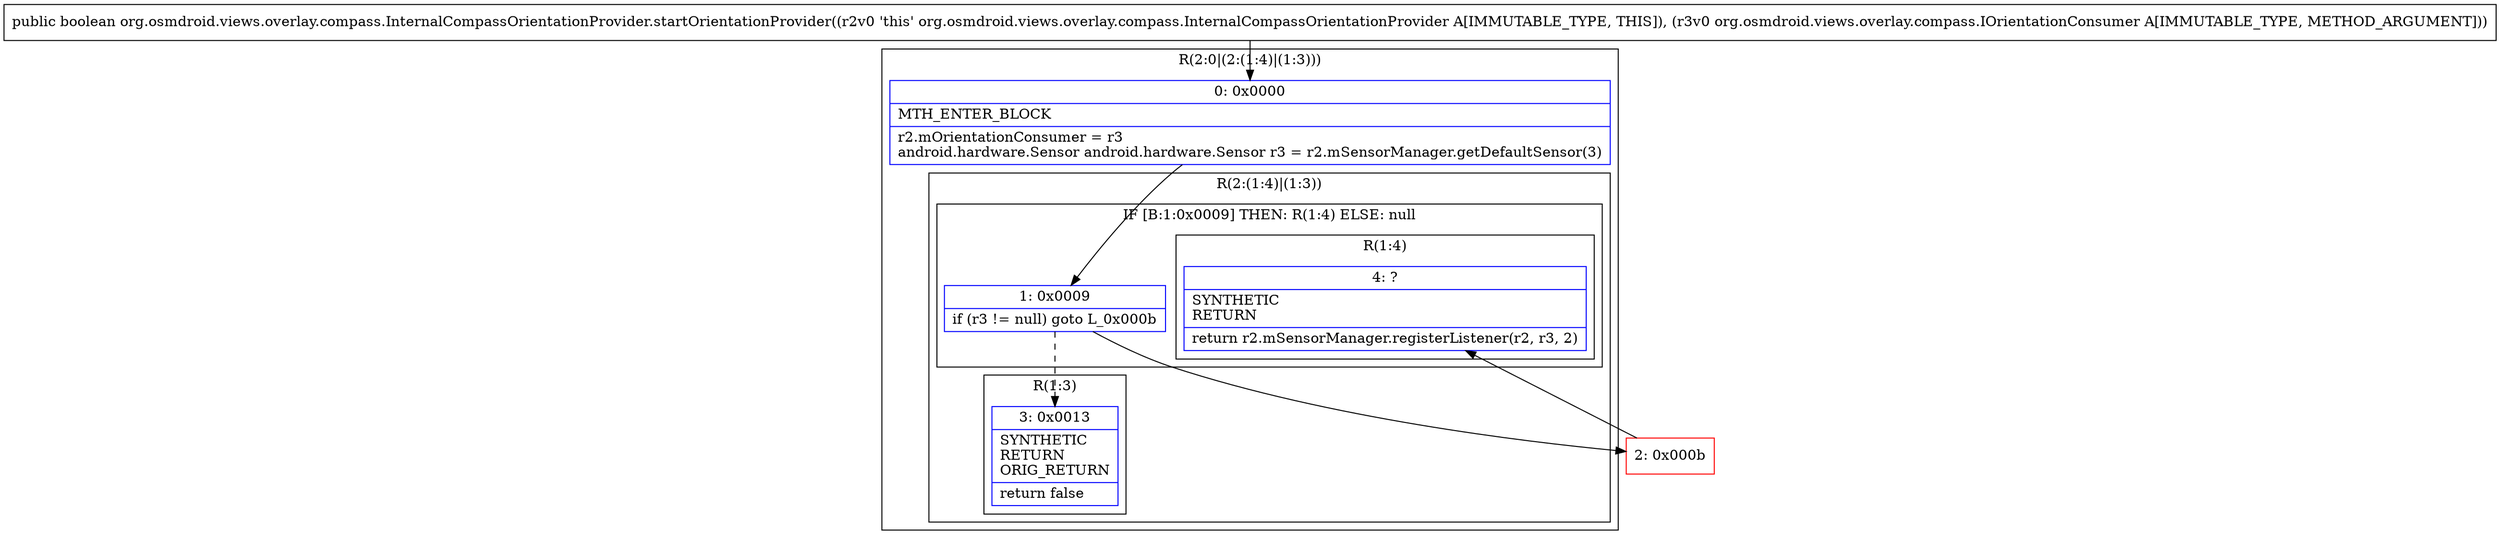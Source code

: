 digraph "CFG fororg.osmdroid.views.overlay.compass.InternalCompassOrientationProvider.startOrientationProvider(Lorg\/osmdroid\/views\/overlay\/compass\/IOrientationConsumer;)Z" {
subgraph cluster_Region_763876853 {
label = "R(2:0|(2:(1:4)|(1:3)))";
node [shape=record,color=blue];
Node_0 [shape=record,label="{0\:\ 0x0000|MTH_ENTER_BLOCK\l|r2.mOrientationConsumer = r3\landroid.hardware.Sensor android.hardware.Sensor r3 = r2.mSensorManager.getDefaultSensor(3)\l}"];
subgraph cluster_Region_716368376 {
label = "R(2:(1:4)|(1:3))";
node [shape=record,color=blue];
subgraph cluster_IfRegion_915980051 {
label = "IF [B:1:0x0009] THEN: R(1:4) ELSE: null";
node [shape=record,color=blue];
Node_1 [shape=record,label="{1\:\ 0x0009|if (r3 != null) goto L_0x000b\l}"];
subgraph cluster_Region_265848581 {
label = "R(1:4)";
node [shape=record,color=blue];
Node_4 [shape=record,label="{4\:\ ?|SYNTHETIC\lRETURN\l|return r2.mSensorManager.registerListener(r2, r3, 2)\l}"];
}
}
subgraph cluster_Region_295679820 {
label = "R(1:3)";
node [shape=record,color=blue];
Node_3 [shape=record,label="{3\:\ 0x0013|SYNTHETIC\lRETURN\lORIG_RETURN\l|return false\l}"];
}
}
}
Node_2 [shape=record,color=red,label="{2\:\ 0x000b}"];
MethodNode[shape=record,label="{public boolean org.osmdroid.views.overlay.compass.InternalCompassOrientationProvider.startOrientationProvider((r2v0 'this' org.osmdroid.views.overlay.compass.InternalCompassOrientationProvider A[IMMUTABLE_TYPE, THIS]), (r3v0 org.osmdroid.views.overlay.compass.IOrientationConsumer A[IMMUTABLE_TYPE, METHOD_ARGUMENT])) }"];
MethodNode -> Node_0;
Node_0 -> Node_1;
Node_1 -> Node_2;
Node_1 -> Node_3[style=dashed];
Node_2 -> Node_4;
}

